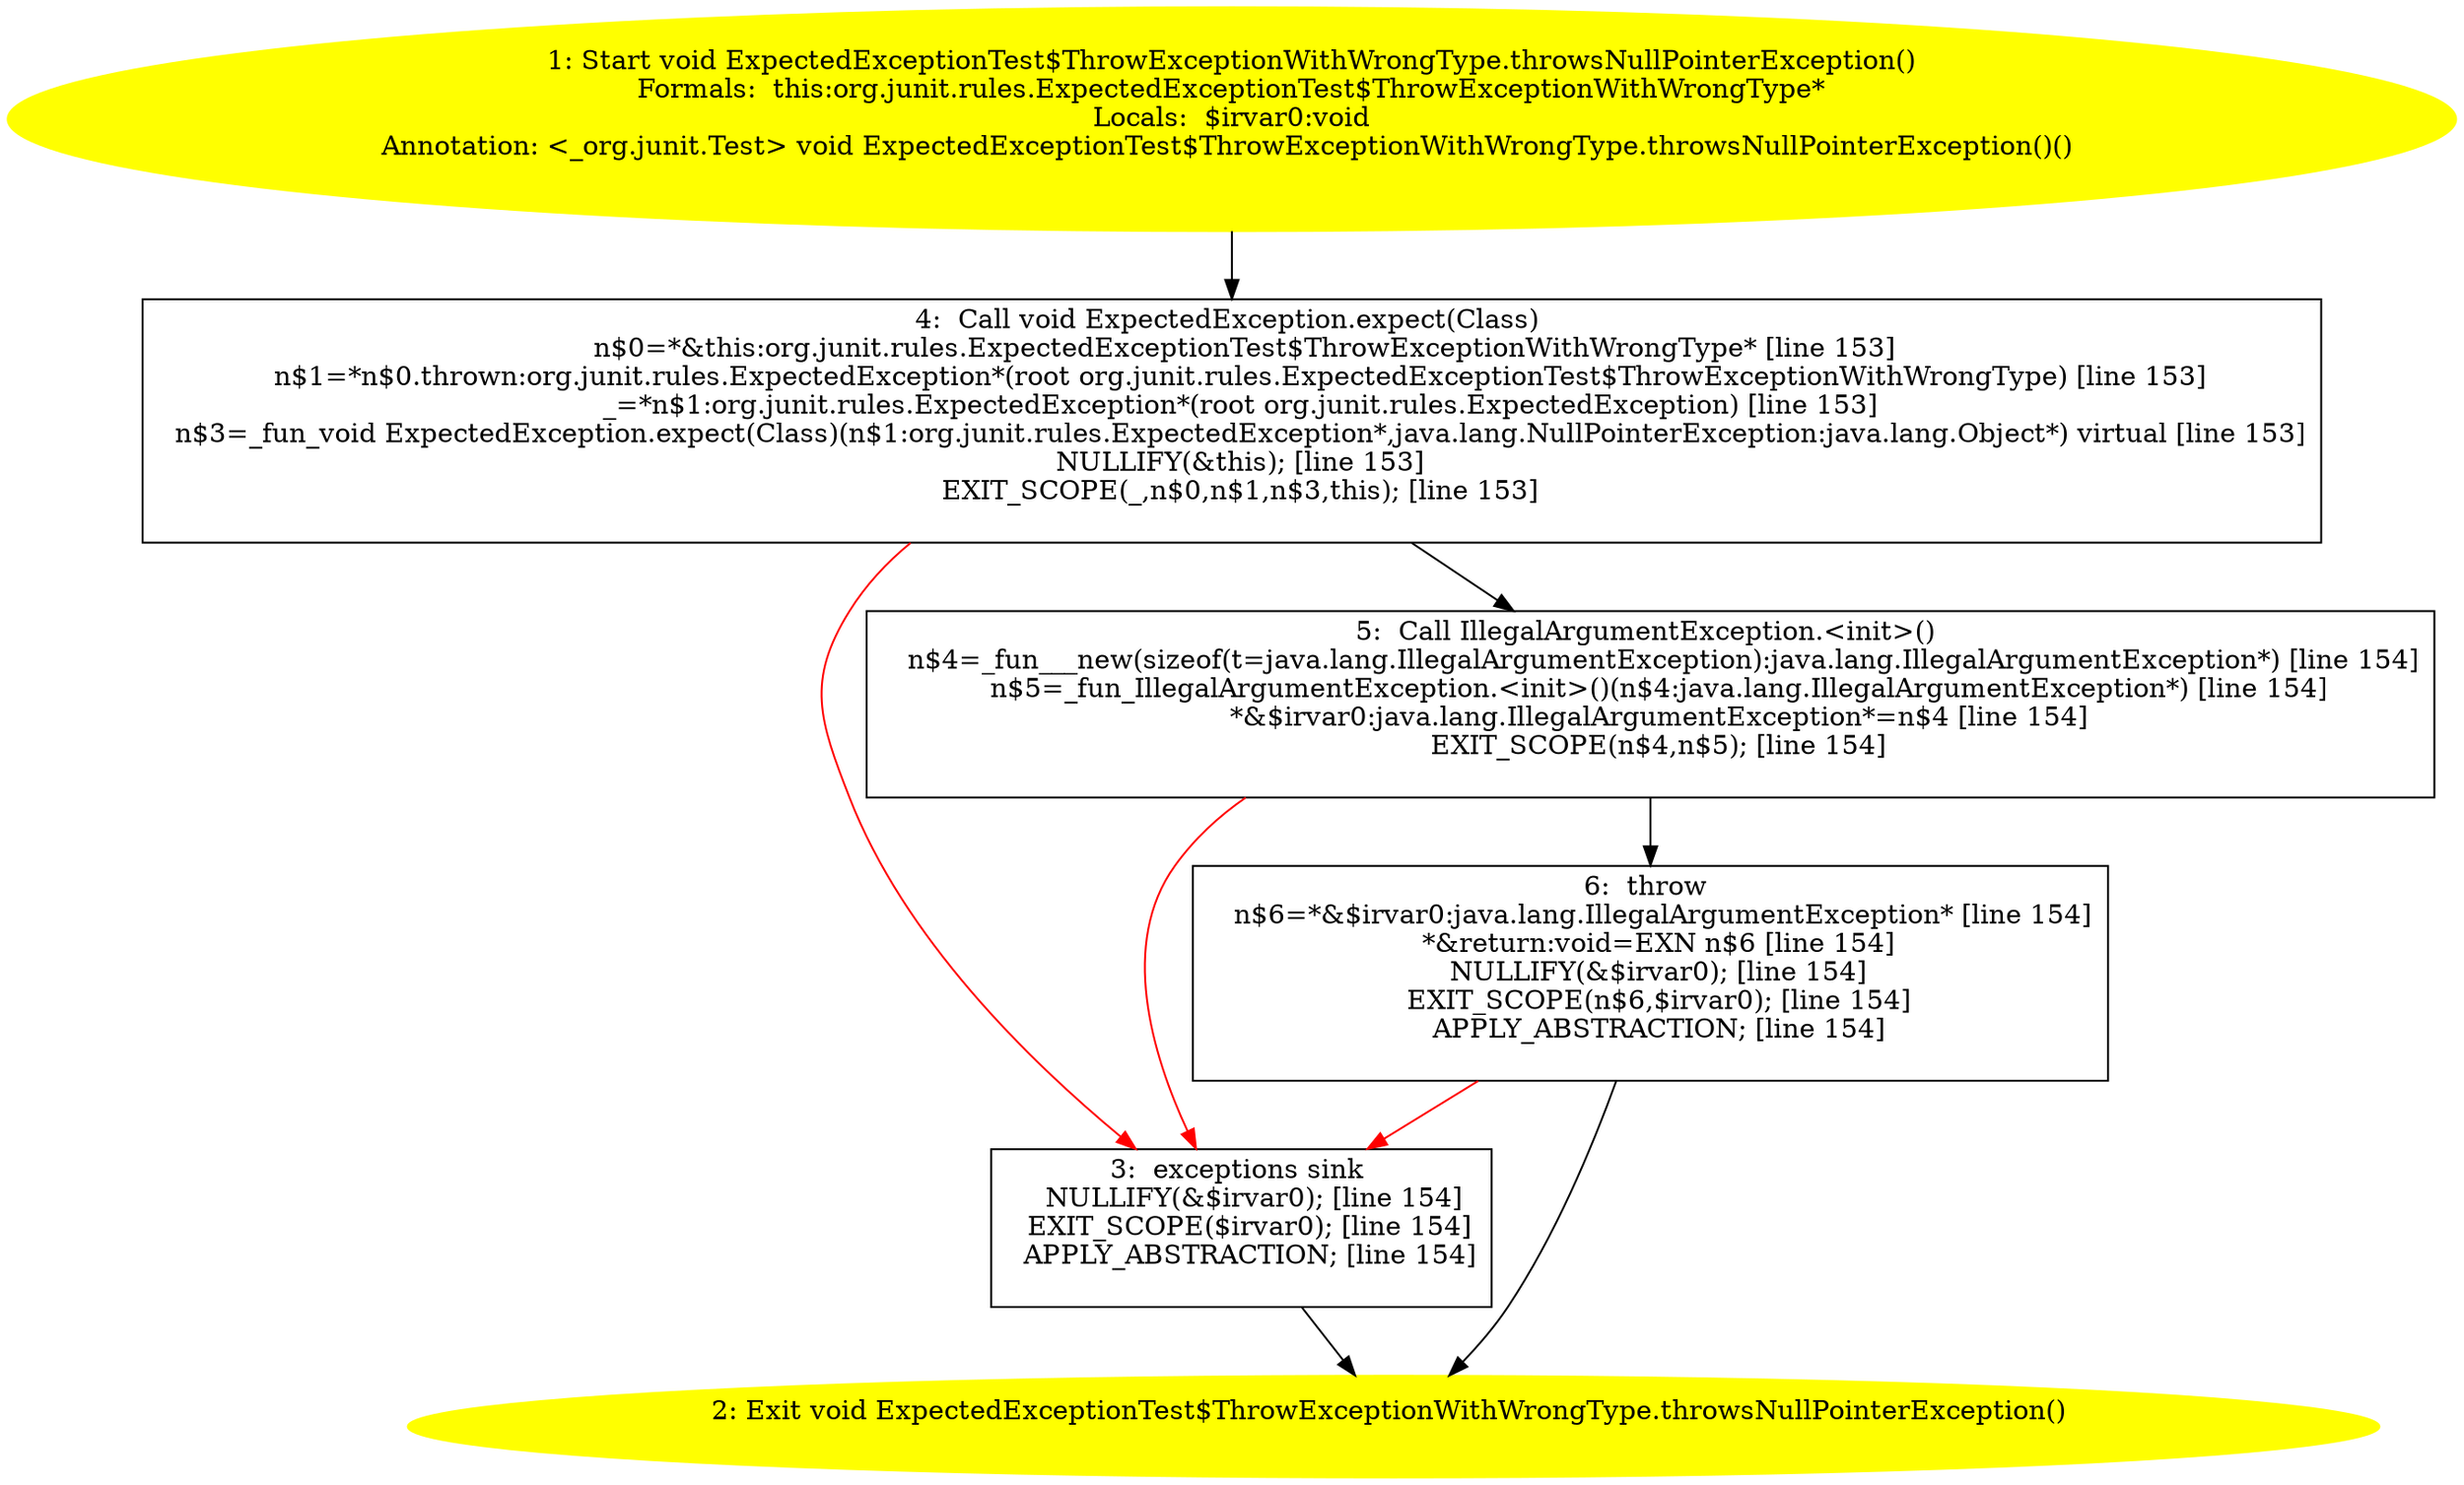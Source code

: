 /* @generated */
digraph cfg {
"org.junit.rules.ExpectedExceptionTest$ThrowExceptionWithWrongType.throwsNullPointerException():void.0df2082060d7d54c777999b337a6d47f_1" [label="1: Start void ExpectedExceptionTest$ThrowExceptionWithWrongType.throwsNullPointerException()\nFormals:  this:org.junit.rules.ExpectedExceptionTest$ThrowExceptionWithWrongType*\nLocals:  $irvar0:void\nAnnotation: <_org.junit.Test> void ExpectedExceptionTest$ThrowExceptionWithWrongType.throwsNullPointerException()() \n  " color=yellow style=filled]
	

	 "org.junit.rules.ExpectedExceptionTest$ThrowExceptionWithWrongType.throwsNullPointerException():void.0df2082060d7d54c777999b337a6d47f_1" -> "org.junit.rules.ExpectedExceptionTest$ThrowExceptionWithWrongType.throwsNullPointerException():void.0df2082060d7d54c777999b337a6d47f_4" ;
"org.junit.rules.ExpectedExceptionTest$ThrowExceptionWithWrongType.throwsNullPointerException():void.0df2082060d7d54c777999b337a6d47f_2" [label="2: Exit void ExpectedExceptionTest$ThrowExceptionWithWrongType.throwsNullPointerException() \n  " color=yellow style=filled]
	

"org.junit.rules.ExpectedExceptionTest$ThrowExceptionWithWrongType.throwsNullPointerException():void.0df2082060d7d54c777999b337a6d47f_3" [label="3:  exceptions sink \n   NULLIFY(&$irvar0); [line 154]\n  EXIT_SCOPE($irvar0); [line 154]\n  APPLY_ABSTRACTION; [line 154]\n " shape="box"]
	

	 "org.junit.rules.ExpectedExceptionTest$ThrowExceptionWithWrongType.throwsNullPointerException():void.0df2082060d7d54c777999b337a6d47f_3" -> "org.junit.rules.ExpectedExceptionTest$ThrowExceptionWithWrongType.throwsNullPointerException():void.0df2082060d7d54c777999b337a6d47f_2" ;
"org.junit.rules.ExpectedExceptionTest$ThrowExceptionWithWrongType.throwsNullPointerException():void.0df2082060d7d54c777999b337a6d47f_4" [label="4:  Call void ExpectedException.expect(Class) \n   n$0=*&this:org.junit.rules.ExpectedExceptionTest$ThrowExceptionWithWrongType* [line 153]\n  n$1=*n$0.thrown:org.junit.rules.ExpectedException*(root org.junit.rules.ExpectedExceptionTest$ThrowExceptionWithWrongType) [line 153]\n  _=*n$1:org.junit.rules.ExpectedException*(root org.junit.rules.ExpectedException) [line 153]\n  n$3=_fun_void ExpectedException.expect(Class)(n$1:org.junit.rules.ExpectedException*,java.lang.NullPointerException:java.lang.Object*) virtual [line 153]\n  NULLIFY(&this); [line 153]\n  EXIT_SCOPE(_,n$0,n$1,n$3,this); [line 153]\n " shape="box"]
	

	 "org.junit.rules.ExpectedExceptionTest$ThrowExceptionWithWrongType.throwsNullPointerException():void.0df2082060d7d54c777999b337a6d47f_4" -> "org.junit.rules.ExpectedExceptionTest$ThrowExceptionWithWrongType.throwsNullPointerException():void.0df2082060d7d54c777999b337a6d47f_5" ;
	 "org.junit.rules.ExpectedExceptionTest$ThrowExceptionWithWrongType.throwsNullPointerException():void.0df2082060d7d54c777999b337a6d47f_4" -> "org.junit.rules.ExpectedExceptionTest$ThrowExceptionWithWrongType.throwsNullPointerException():void.0df2082060d7d54c777999b337a6d47f_3" [color="red" ];
"org.junit.rules.ExpectedExceptionTest$ThrowExceptionWithWrongType.throwsNullPointerException():void.0df2082060d7d54c777999b337a6d47f_5" [label="5:  Call IllegalArgumentException.<init>() \n   n$4=_fun___new(sizeof(t=java.lang.IllegalArgumentException):java.lang.IllegalArgumentException*) [line 154]\n  n$5=_fun_IllegalArgumentException.<init>()(n$4:java.lang.IllegalArgumentException*) [line 154]\n  *&$irvar0:java.lang.IllegalArgumentException*=n$4 [line 154]\n  EXIT_SCOPE(n$4,n$5); [line 154]\n " shape="box"]
	

	 "org.junit.rules.ExpectedExceptionTest$ThrowExceptionWithWrongType.throwsNullPointerException():void.0df2082060d7d54c777999b337a6d47f_5" -> "org.junit.rules.ExpectedExceptionTest$ThrowExceptionWithWrongType.throwsNullPointerException():void.0df2082060d7d54c777999b337a6d47f_6" ;
	 "org.junit.rules.ExpectedExceptionTest$ThrowExceptionWithWrongType.throwsNullPointerException():void.0df2082060d7d54c777999b337a6d47f_5" -> "org.junit.rules.ExpectedExceptionTest$ThrowExceptionWithWrongType.throwsNullPointerException():void.0df2082060d7d54c777999b337a6d47f_3" [color="red" ];
"org.junit.rules.ExpectedExceptionTest$ThrowExceptionWithWrongType.throwsNullPointerException():void.0df2082060d7d54c777999b337a6d47f_6" [label="6:  throw \n   n$6=*&$irvar0:java.lang.IllegalArgumentException* [line 154]\n  *&return:void=EXN n$6 [line 154]\n  NULLIFY(&$irvar0); [line 154]\n  EXIT_SCOPE(n$6,$irvar0); [line 154]\n  APPLY_ABSTRACTION; [line 154]\n " shape="box"]
	

	 "org.junit.rules.ExpectedExceptionTest$ThrowExceptionWithWrongType.throwsNullPointerException():void.0df2082060d7d54c777999b337a6d47f_6" -> "org.junit.rules.ExpectedExceptionTest$ThrowExceptionWithWrongType.throwsNullPointerException():void.0df2082060d7d54c777999b337a6d47f_2" ;
	 "org.junit.rules.ExpectedExceptionTest$ThrowExceptionWithWrongType.throwsNullPointerException():void.0df2082060d7d54c777999b337a6d47f_6" -> "org.junit.rules.ExpectedExceptionTest$ThrowExceptionWithWrongType.throwsNullPointerException():void.0df2082060d7d54c777999b337a6d47f_3" [color="red" ];
}
